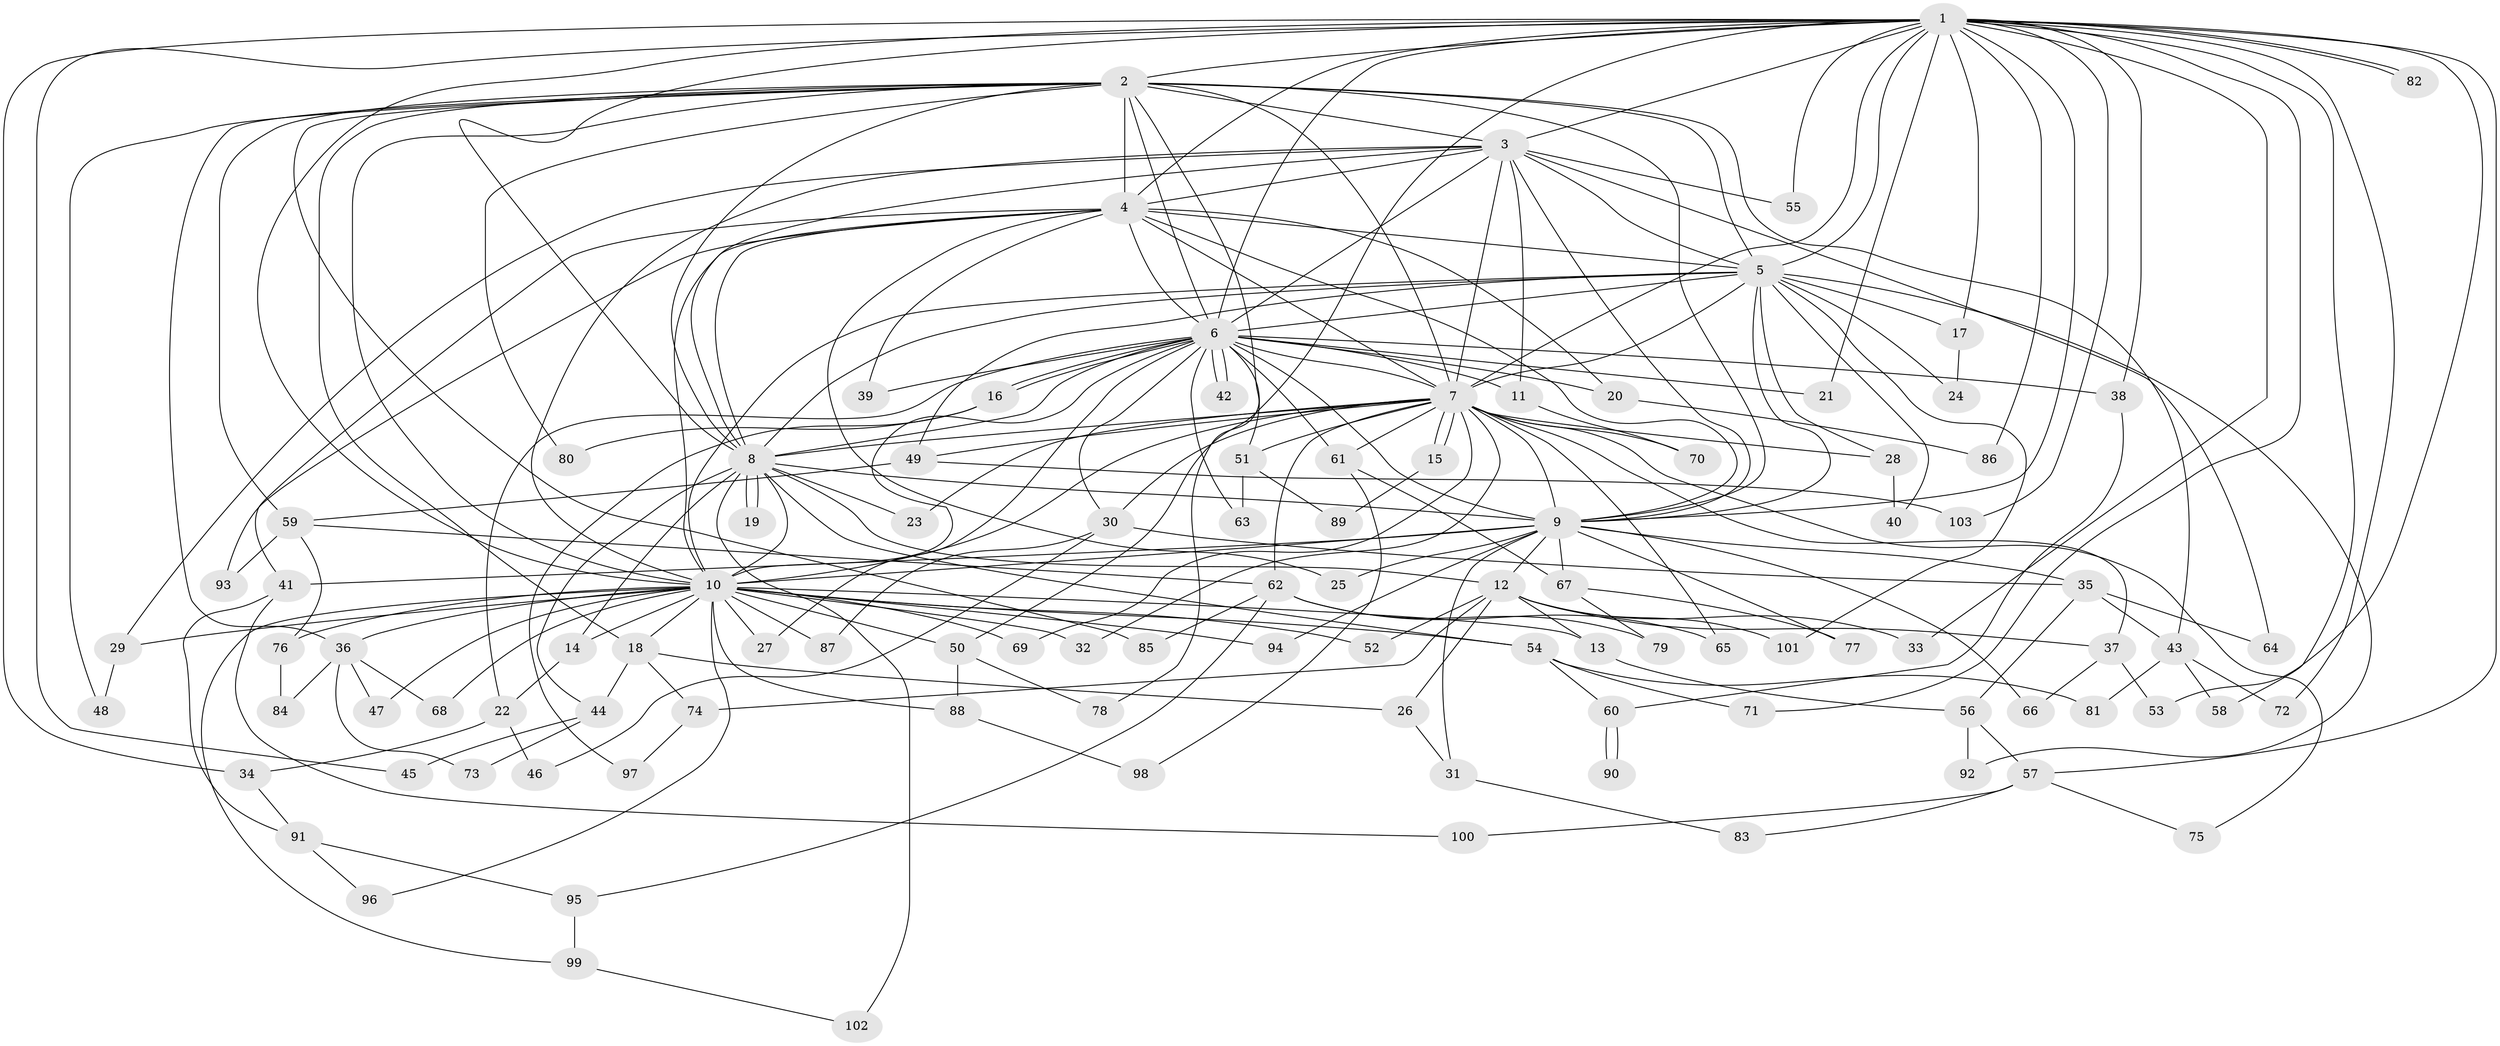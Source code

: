 // Generated by graph-tools (version 1.1) at 2025/01/03/09/25 03:01:35]
// undirected, 103 vertices, 231 edges
graph export_dot {
graph [start="1"]
  node [color=gray90,style=filled];
  1;
  2;
  3;
  4;
  5;
  6;
  7;
  8;
  9;
  10;
  11;
  12;
  13;
  14;
  15;
  16;
  17;
  18;
  19;
  20;
  21;
  22;
  23;
  24;
  25;
  26;
  27;
  28;
  29;
  30;
  31;
  32;
  33;
  34;
  35;
  36;
  37;
  38;
  39;
  40;
  41;
  42;
  43;
  44;
  45;
  46;
  47;
  48;
  49;
  50;
  51;
  52;
  53;
  54;
  55;
  56;
  57;
  58;
  59;
  60;
  61;
  62;
  63;
  64;
  65;
  66;
  67;
  68;
  69;
  70;
  71;
  72;
  73;
  74;
  75;
  76;
  77;
  78;
  79;
  80;
  81;
  82;
  83;
  84;
  85;
  86;
  87;
  88;
  89;
  90;
  91;
  92;
  93;
  94;
  95;
  96;
  97;
  98;
  99;
  100;
  101;
  102;
  103;
  1 -- 2;
  1 -- 3;
  1 -- 4;
  1 -- 5;
  1 -- 6;
  1 -- 7;
  1 -- 8;
  1 -- 9;
  1 -- 10;
  1 -- 17;
  1 -- 21;
  1 -- 33;
  1 -- 34;
  1 -- 38;
  1 -- 45;
  1 -- 50;
  1 -- 53;
  1 -- 55;
  1 -- 57;
  1 -- 58;
  1 -- 71;
  1 -- 72;
  1 -- 82;
  1 -- 82;
  1 -- 86;
  1 -- 103;
  2 -- 3;
  2 -- 4;
  2 -- 5;
  2 -- 6;
  2 -- 7;
  2 -- 8;
  2 -- 9;
  2 -- 10;
  2 -- 18;
  2 -- 36;
  2 -- 43;
  2 -- 48;
  2 -- 59;
  2 -- 78;
  2 -- 80;
  2 -- 85;
  3 -- 4;
  3 -- 5;
  3 -- 6;
  3 -- 7;
  3 -- 8;
  3 -- 9;
  3 -- 10;
  3 -- 11;
  3 -- 29;
  3 -- 55;
  3 -- 64;
  4 -- 5;
  4 -- 6;
  4 -- 7;
  4 -- 8;
  4 -- 9;
  4 -- 10;
  4 -- 20;
  4 -- 25;
  4 -- 39;
  4 -- 41;
  4 -- 93;
  5 -- 6;
  5 -- 7;
  5 -- 8;
  5 -- 9;
  5 -- 10;
  5 -- 17;
  5 -- 24;
  5 -- 28;
  5 -- 40;
  5 -- 49;
  5 -- 92;
  5 -- 101;
  6 -- 7;
  6 -- 8;
  6 -- 9;
  6 -- 10;
  6 -- 11;
  6 -- 16;
  6 -- 16;
  6 -- 20;
  6 -- 21;
  6 -- 22;
  6 -- 27;
  6 -- 30;
  6 -- 38;
  6 -- 39;
  6 -- 42;
  6 -- 42;
  6 -- 51;
  6 -- 61;
  6 -- 63;
  7 -- 8;
  7 -- 9;
  7 -- 10;
  7 -- 15;
  7 -- 15;
  7 -- 23;
  7 -- 28;
  7 -- 30;
  7 -- 32;
  7 -- 37;
  7 -- 49;
  7 -- 51;
  7 -- 61;
  7 -- 62;
  7 -- 65;
  7 -- 69;
  7 -- 70;
  7 -- 75;
  8 -- 9;
  8 -- 10;
  8 -- 12;
  8 -- 14;
  8 -- 19;
  8 -- 19;
  8 -- 23;
  8 -- 44;
  8 -- 54;
  8 -- 102;
  9 -- 10;
  9 -- 12;
  9 -- 25;
  9 -- 31;
  9 -- 35;
  9 -- 41;
  9 -- 66;
  9 -- 67;
  9 -- 77;
  9 -- 94;
  10 -- 13;
  10 -- 14;
  10 -- 18;
  10 -- 27;
  10 -- 29;
  10 -- 32;
  10 -- 36;
  10 -- 47;
  10 -- 50;
  10 -- 52;
  10 -- 54;
  10 -- 68;
  10 -- 69;
  10 -- 76;
  10 -- 87;
  10 -- 88;
  10 -- 94;
  10 -- 96;
  10 -- 99;
  11 -- 70;
  12 -- 13;
  12 -- 26;
  12 -- 33;
  12 -- 37;
  12 -- 52;
  12 -- 74;
  12 -- 101;
  13 -- 56;
  14 -- 22;
  15 -- 89;
  16 -- 80;
  16 -- 97;
  17 -- 24;
  18 -- 26;
  18 -- 44;
  18 -- 74;
  20 -- 86;
  22 -- 34;
  22 -- 46;
  26 -- 31;
  28 -- 40;
  29 -- 48;
  30 -- 35;
  30 -- 46;
  30 -- 87;
  31 -- 83;
  34 -- 91;
  35 -- 43;
  35 -- 56;
  35 -- 64;
  36 -- 47;
  36 -- 68;
  36 -- 73;
  36 -- 84;
  37 -- 53;
  37 -- 66;
  38 -- 60;
  41 -- 91;
  41 -- 100;
  43 -- 58;
  43 -- 72;
  43 -- 81;
  44 -- 45;
  44 -- 73;
  49 -- 59;
  49 -- 103;
  50 -- 78;
  50 -- 88;
  51 -- 63;
  51 -- 89;
  54 -- 60;
  54 -- 71;
  54 -- 81;
  56 -- 57;
  56 -- 92;
  57 -- 75;
  57 -- 83;
  57 -- 100;
  59 -- 62;
  59 -- 76;
  59 -- 93;
  60 -- 90;
  60 -- 90;
  61 -- 67;
  61 -- 98;
  62 -- 65;
  62 -- 79;
  62 -- 85;
  62 -- 95;
  67 -- 77;
  67 -- 79;
  74 -- 97;
  76 -- 84;
  88 -- 98;
  91 -- 95;
  91 -- 96;
  95 -- 99;
  99 -- 102;
}
